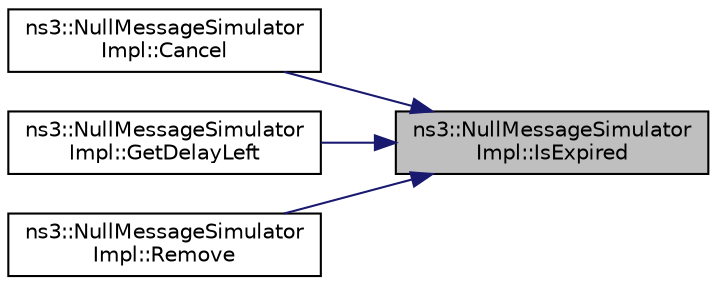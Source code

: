 digraph "ns3::NullMessageSimulatorImpl::IsExpired"
{
 // LATEX_PDF_SIZE
  edge [fontname="Helvetica",fontsize="10",labelfontname="Helvetica",labelfontsize="10"];
  node [fontname="Helvetica",fontsize="10",shape=record];
  rankdir="RL";
  Node1 [label="ns3::NullMessageSimulator\lImpl::IsExpired",height=0.2,width=0.4,color="black", fillcolor="grey75", style="filled", fontcolor="black",tooltip="Check if an event has already run or been cancelled."];
  Node1 -> Node2 [dir="back",color="midnightblue",fontsize="10",style="solid",fontname="Helvetica"];
  Node2 [label="ns3::NullMessageSimulator\lImpl::Cancel",height=0.2,width=0.4,color="black", fillcolor="white", style="filled",URL="$classns3_1_1_null_message_simulator_impl.html#acfa9062b608a3b3ddcf03cec0d63897a",tooltip="Set the cancel bit on this event: the event's associated function will not be invoked when it expires..."];
  Node1 -> Node3 [dir="back",color="midnightblue",fontsize="10",style="solid",fontname="Helvetica"];
  Node3 [label="ns3::NullMessageSimulator\lImpl::GetDelayLeft",height=0.2,width=0.4,color="black", fillcolor="white", style="filled",URL="$classns3_1_1_null_message_simulator_impl.html#a7ccaab346e618951b4a52c2cb567cbb3",tooltip="Get the remaining time until this event will execute."];
  Node1 -> Node4 [dir="back",color="midnightblue",fontsize="10",style="solid",fontname="Helvetica"];
  Node4 [label="ns3::NullMessageSimulator\lImpl::Remove",height=0.2,width=0.4,color="black", fillcolor="white", style="filled",URL="$classns3_1_1_null_message_simulator_impl.html#a1b051000ba1d74a9cd78a609822465b0",tooltip="Remove an event from the event list."];
}
